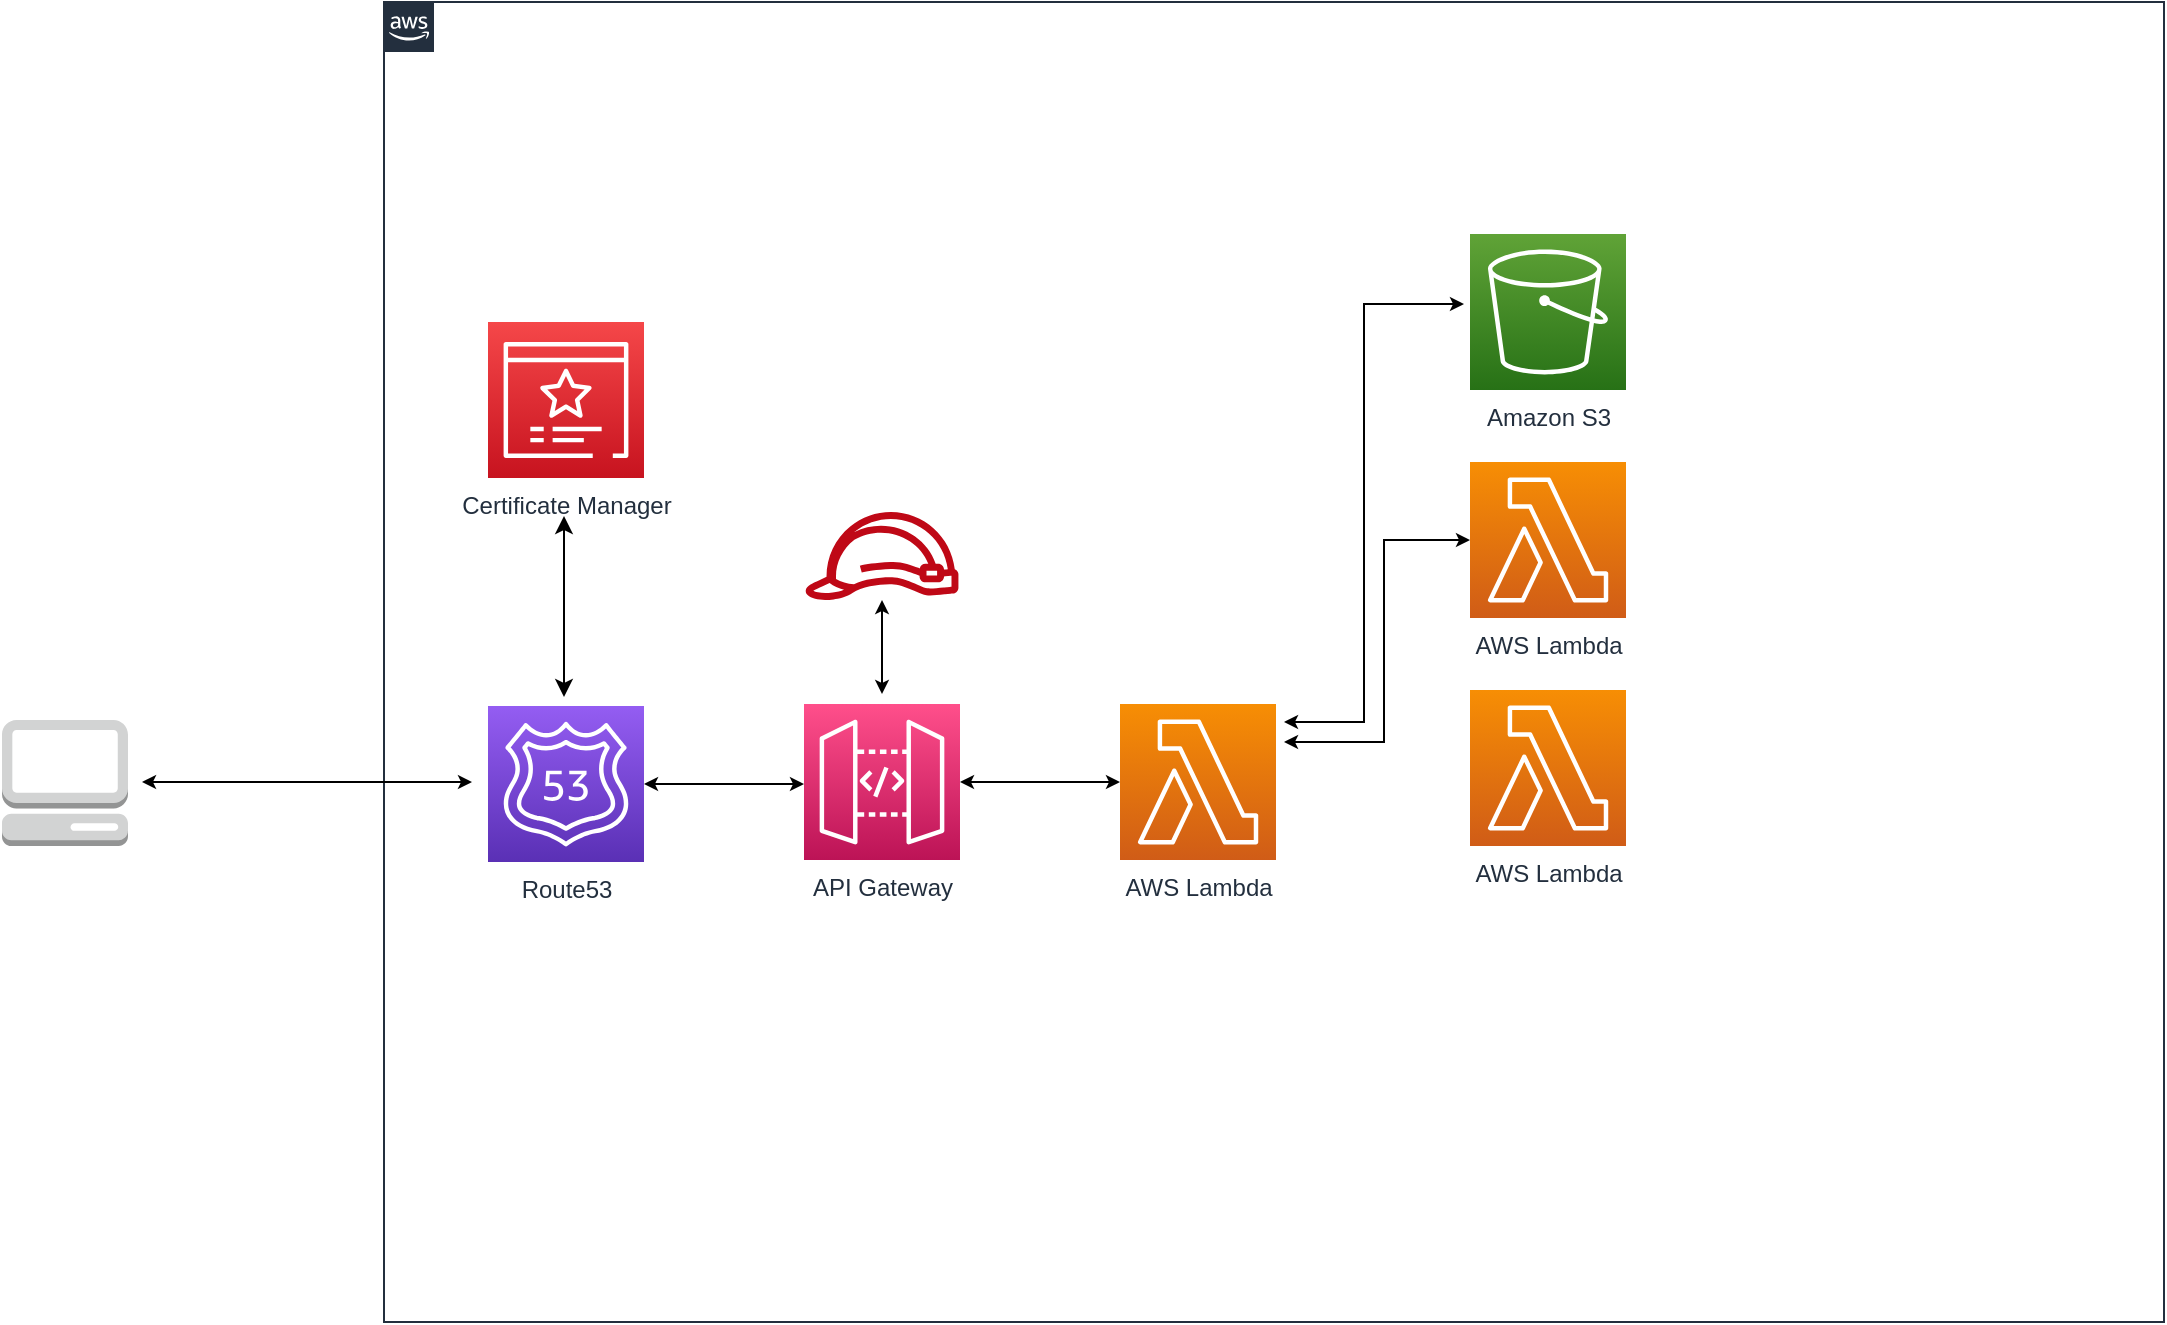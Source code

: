 <mxfile version="15.8.8" type="github">
  <diagram id="Ht1M8jgEwFfnCIfOTk4-" name="Page-1">
    <mxGraphModel dx="1172" dy="693" grid="1" gridSize="10" guides="1" tooltips="1" connect="1" arrows="1" fold="1" page="1" pageScale="1" pageWidth="1169" pageHeight="827" math="0" shadow="0">
      <root>
        <mxCell id="0" />
        <mxCell id="1" parent="0" />
        <mxCell id="UEzPUAAOIrF-is8g5C7q-74" value="" style="points=[[0,0],[0.25,0],[0.5,0],[0.75,0],[1,0],[1,0.25],[1,0.5],[1,0.75],[1,1],[0.75,1],[0.5,1],[0.25,1],[0,1],[0,0.75],[0,0.5],[0,0.25]];outlineConnect=0;gradientColor=none;html=1;whiteSpace=wrap;fontSize=12;fontStyle=0;shape=mxgraph.aws4.group;grIcon=mxgraph.aws4.group_aws_cloud_alt;strokeColor=#232F3E;fillColor=none;verticalAlign=top;align=left;spacingLeft=30;fontColor=#232F3E;dashed=0;labelBackgroundColor=#ffffff;" parent="1" vertex="1">
          <mxGeometry x="230" y="90" width="890" height="660" as="geometry" />
        </mxCell>
        <mxCell id="UEzPUAAOIrF-is8g5C7q-90" value="" style="edgeStyle=orthogonalEdgeStyle;rounded=0;orthogonalLoop=1;jettySize=auto;html=1;endArrow=open;endFill=0;strokeWidth=2;" parent="1" target="UEzPUAAOIrF-is8g5C7q-80" edge="1">
          <mxGeometry relative="1" as="geometry">
            <mxPoint x="448" y="349" as="sourcePoint" />
          </mxGeometry>
        </mxCell>
        <mxCell id="UEzPUAAOIrF-is8g5C7q-91" value="" style="edgeStyle=orthogonalEdgeStyle;rounded=0;orthogonalLoop=1;jettySize=auto;html=1;endArrow=open;endFill=0;strokeWidth=2;" parent="1" target="UEzPUAAOIrF-is8g5C7q-81" edge="1">
          <mxGeometry relative="1" as="geometry">
            <mxPoint x="558" y="349" as="sourcePoint" />
          </mxGeometry>
        </mxCell>
        <mxCell id="d9k8-r-iXKLzjT88-11o-40" value="" style="edgeStyle=none;rounded=0;jumpSize=4;orthogonalLoop=1;jettySize=auto;html=1;startArrow=classic;startFill=1;startSize=4;endSize=4;" edge="1" parent="1">
          <mxGeometry relative="1" as="geometry">
            <mxPoint x="109" y="480" as="sourcePoint" />
            <mxPoint x="274" y="480" as="targetPoint" />
          </mxGeometry>
        </mxCell>
        <mxCell id="d9k8-r-iXKLzjT88-11o-11" value="" style="edgeStyle=orthogonalEdgeStyle;rounded=0;orthogonalLoop=1;jettySize=auto;html=1;startArrow=classic;startFill=1;" edge="1" parent="1">
          <mxGeometry relative="1" as="geometry">
            <mxPoint x="320" y="437.5" as="sourcePoint" />
            <mxPoint x="320" y="347" as="targetPoint" />
          </mxGeometry>
        </mxCell>
        <mxCell id="d9k8-r-iXKLzjT88-11o-22" value="" style="outlineConnect=0;dashed=0;verticalLabelPosition=bottom;verticalAlign=top;align=center;html=1;shape=mxgraph.aws3.management_console;fillColor=#D2D3D3;gradientColor=none;" vertex="1" parent="1">
          <mxGeometry x="39" y="449" width="63" height="63" as="geometry" />
        </mxCell>
        <mxCell id="d9k8-r-iXKLzjT88-11o-48" value="" style="edgeStyle=none;rounded=0;jumpSize=4;orthogonalLoop=1;jettySize=auto;html=1;startArrow=classic;startFill=1;startSize=4;endSize=4;" edge="1" parent="1" source="d9k8-r-iXKLzjT88-11o-24">
          <mxGeometry relative="1" as="geometry">
            <mxPoint x="440" y="481" as="targetPoint" />
          </mxGeometry>
        </mxCell>
        <mxCell id="d9k8-r-iXKLzjT88-11o-24" value="Route53" style="sketch=0;points=[[0,0,0],[0.25,0,0],[0.5,0,0],[0.75,0,0],[1,0,0],[0,1,0],[0.25,1,0],[0.5,1,0],[0.75,1,0],[1,1,0],[0,0.25,0],[0,0.5,0],[0,0.75,0],[1,0.25,0],[1,0.5,0],[1,0.75,0]];outlineConnect=0;fontColor=#232F3E;gradientColor=#945DF2;gradientDirection=north;fillColor=#5A30B5;strokeColor=#ffffff;dashed=0;verticalLabelPosition=bottom;verticalAlign=top;align=center;html=1;fontSize=12;fontStyle=0;aspect=fixed;shape=mxgraph.aws4.resourceIcon;resIcon=mxgraph.aws4.route_53;" vertex="1" parent="1">
          <mxGeometry x="282" y="442" width="78" height="78" as="geometry" />
        </mxCell>
        <mxCell id="d9k8-r-iXKLzjT88-11o-25" value="Certificate Manager" style="sketch=0;points=[[0,0,0],[0.25,0,0],[0.5,0,0],[0.75,0,0],[1,0,0],[0,1,0],[0.25,1,0],[0.5,1,0],[0.75,1,0],[1,1,0],[0,0.25,0],[0,0.5,0],[0,0.75,0],[1,0.25,0],[1,0.5,0],[1,0.75,0]];outlineConnect=0;fontColor=#232F3E;gradientColor=#F54749;gradientDirection=north;fillColor=#C7131F;strokeColor=#ffffff;dashed=0;verticalLabelPosition=bottom;verticalAlign=top;align=center;html=1;fontSize=12;fontStyle=0;aspect=fixed;shape=mxgraph.aws4.resourceIcon;resIcon=mxgraph.aws4.certificate_manager_3;" vertex="1" parent="1">
          <mxGeometry x="282" y="250" width="78" height="78" as="geometry" />
        </mxCell>
        <mxCell id="d9k8-r-iXKLzjT88-11o-51" value="" style="edgeStyle=none;rounded=0;jumpSize=4;orthogonalLoop=1;jettySize=auto;html=1;startArrow=classic;startFill=1;startSize=4;endSize=4;" edge="1" parent="1" source="d9k8-r-iXKLzjT88-11o-49">
          <mxGeometry relative="1" as="geometry">
            <mxPoint x="598" y="480" as="targetPoint" />
          </mxGeometry>
        </mxCell>
        <mxCell id="d9k8-r-iXKLzjT88-11o-49" value="API Gateway" style="sketch=0;points=[[0,0,0],[0.25,0,0],[0.5,0,0],[0.75,0,0],[1,0,0],[0,1,0],[0.25,1,0],[0.5,1,0],[0.75,1,0],[1,1,0],[0,0.25,0],[0,0.5,0],[0,0.75,0],[1,0.25,0],[1,0.5,0],[1,0.75,0]];outlineConnect=0;fontColor=#232F3E;gradientColor=#FF4F8B;gradientDirection=north;fillColor=#BC1356;strokeColor=#ffffff;dashed=0;verticalLabelPosition=bottom;verticalAlign=top;align=center;html=1;fontSize=12;fontStyle=0;aspect=fixed;shape=mxgraph.aws4.resourceIcon;resIcon=mxgraph.aws4.api_gateway;" vertex="1" parent="1">
          <mxGeometry x="440" y="441" width="78" height="78" as="geometry" />
        </mxCell>
        <mxCell id="d9k8-r-iXKLzjT88-11o-59" value="" style="edgeStyle=none;rounded=0;jumpSize=4;orthogonalLoop=1;jettySize=auto;html=1;startArrow=classic;startFill=1;startSize=4;endSize=4;" edge="1" parent="1">
          <mxGeometry relative="1" as="geometry">
            <mxPoint x="680" y="450" as="sourcePoint" />
            <mxPoint x="770" y="241" as="targetPoint" />
            <Array as="points">
              <mxPoint x="720" y="450" />
              <mxPoint x="720" y="241" />
            </Array>
          </mxGeometry>
        </mxCell>
        <mxCell id="d9k8-r-iXKLzjT88-11o-62" value="" style="edgeStyle=none;rounded=0;jumpSize=4;orthogonalLoop=1;jettySize=auto;html=1;startArrow=classic;startFill=1;startSize=4;endSize=4;" edge="1" parent="1" target="d9k8-r-iXKLzjT88-11o-61">
          <mxGeometry relative="1" as="geometry">
            <mxPoint x="680" y="460" as="sourcePoint" />
            <Array as="points">
              <mxPoint x="730" y="460" />
              <mxPoint x="730" y="359" />
            </Array>
          </mxGeometry>
        </mxCell>
        <mxCell id="d9k8-r-iXKLzjT88-11o-53" value="AWS Lambda" style="sketch=0;points=[[0,0,0],[0.25,0,0],[0.5,0,0],[0.75,0,0],[1,0,0],[0,1,0],[0.25,1,0],[0.5,1,0],[0.75,1,0],[1,1,0],[0,0.25,0],[0,0.5,0],[0,0.75,0],[1,0.25,0],[1,0.5,0],[1,0.75,0]];outlineConnect=0;fontColor=#232F3E;gradientColor=#F78E04;gradientDirection=north;fillColor=#D05C17;strokeColor=#ffffff;dashed=0;verticalLabelPosition=bottom;verticalAlign=top;align=center;html=1;fontSize=12;fontStyle=0;aspect=fixed;shape=mxgraph.aws4.resourceIcon;resIcon=mxgraph.aws4.lambda;" vertex="1" parent="1">
          <mxGeometry x="598" y="441" width="78" height="78" as="geometry" />
        </mxCell>
        <mxCell id="d9k8-r-iXKLzjT88-11o-57" value="" style="edgeStyle=none;rounded=0;jumpSize=4;orthogonalLoop=1;jettySize=auto;html=1;startArrow=classic;startFill=1;startSize=4;endSize=4;" edge="1" parent="1">
          <mxGeometry relative="1" as="geometry">
            <mxPoint x="479" y="389" as="sourcePoint" />
            <mxPoint x="479" y="436" as="targetPoint" />
          </mxGeometry>
        </mxCell>
        <mxCell id="d9k8-r-iXKLzjT88-11o-56" value="" style="sketch=0;outlineConnect=0;fontColor=#232F3E;gradientColor=none;fillColor=#BF0816;strokeColor=none;dashed=0;verticalLabelPosition=bottom;verticalAlign=top;align=center;html=1;fontSize=12;fontStyle=0;aspect=fixed;pointerEvents=1;shape=mxgraph.aws4.role;" vertex="1" parent="1">
          <mxGeometry x="440" y="345" width="78" height="44" as="geometry" />
        </mxCell>
        <mxCell id="d9k8-r-iXKLzjT88-11o-60" value="Amazon S3" style="sketch=0;points=[[0,0,0],[0.25,0,0],[0.5,0,0],[0.75,0,0],[1,0,0],[0,1,0],[0.25,1,0],[0.5,1,0],[0.75,1,0],[1,1,0],[0,0.25,0],[0,0.5,0],[0,0.75,0],[1,0.25,0],[1,0.5,0],[1,0.75,0]];outlineConnect=0;fontColor=#232F3E;gradientColor=#60A337;gradientDirection=north;fillColor=#277116;strokeColor=#ffffff;dashed=0;verticalLabelPosition=bottom;verticalAlign=top;align=center;html=1;fontSize=12;fontStyle=0;aspect=fixed;shape=mxgraph.aws4.resourceIcon;resIcon=mxgraph.aws4.s3;" vertex="1" parent="1">
          <mxGeometry x="773" y="206" width="78" height="78" as="geometry" />
        </mxCell>
        <mxCell id="d9k8-r-iXKLzjT88-11o-61" value="AWS Lambda" style="sketch=0;points=[[0,0,0],[0.25,0,0],[0.5,0,0],[0.75,0,0],[1,0,0],[0,1,0],[0.25,1,0],[0.5,1,0],[0.75,1,0],[1,1,0],[0,0.25,0],[0,0.5,0],[0,0.75,0],[1,0.25,0],[1,0.5,0],[1,0.75,0]];outlineConnect=0;fontColor=#232F3E;gradientColor=#F78E04;gradientDirection=north;fillColor=#D05C17;strokeColor=#ffffff;dashed=0;verticalLabelPosition=bottom;verticalAlign=top;align=center;html=1;fontSize=12;fontStyle=0;aspect=fixed;shape=mxgraph.aws4.resourceIcon;resIcon=mxgraph.aws4.lambda;" vertex="1" parent="1">
          <mxGeometry x="773" y="320" width="78" height="78" as="geometry" />
        </mxCell>
        <mxCell id="d9k8-r-iXKLzjT88-11o-65" value="AWS Lambda" style="sketch=0;points=[[0,0,0],[0.25,0,0],[0.5,0,0],[0.75,0,0],[1,0,0],[0,1,0],[0.25,1,0],[0.5,1,0],[0.75,1,0],[1,1,0],[0,0.25,0],[0,0.5,0],[0,0.75,0],[1,0.25,0],[1,0.5,0],[1,0.75,0]];outlineConnect=0;fontColor=#232F3E;gradientColor=#F78E04;gradientDirection=north;fillColor=#D05C17;strokeColor=#ffffff;dashed=0;verticalLabelPosition=bottom;verticalAlign=top;align=center;html=1;fontSize=12;fontStyle=0;aspect=fixed;shape=mxgraph.aws4.resourceIcon;resIcon=mxgraph.aws4.lambda;" vertex="1" parent="1">
          <mxGeometry x="773" y="434" width="78" height="78" as="geometry" />
        </mxCell>
      </root>
    </mxGraphModel>
  </diagram>
</mxfile>
